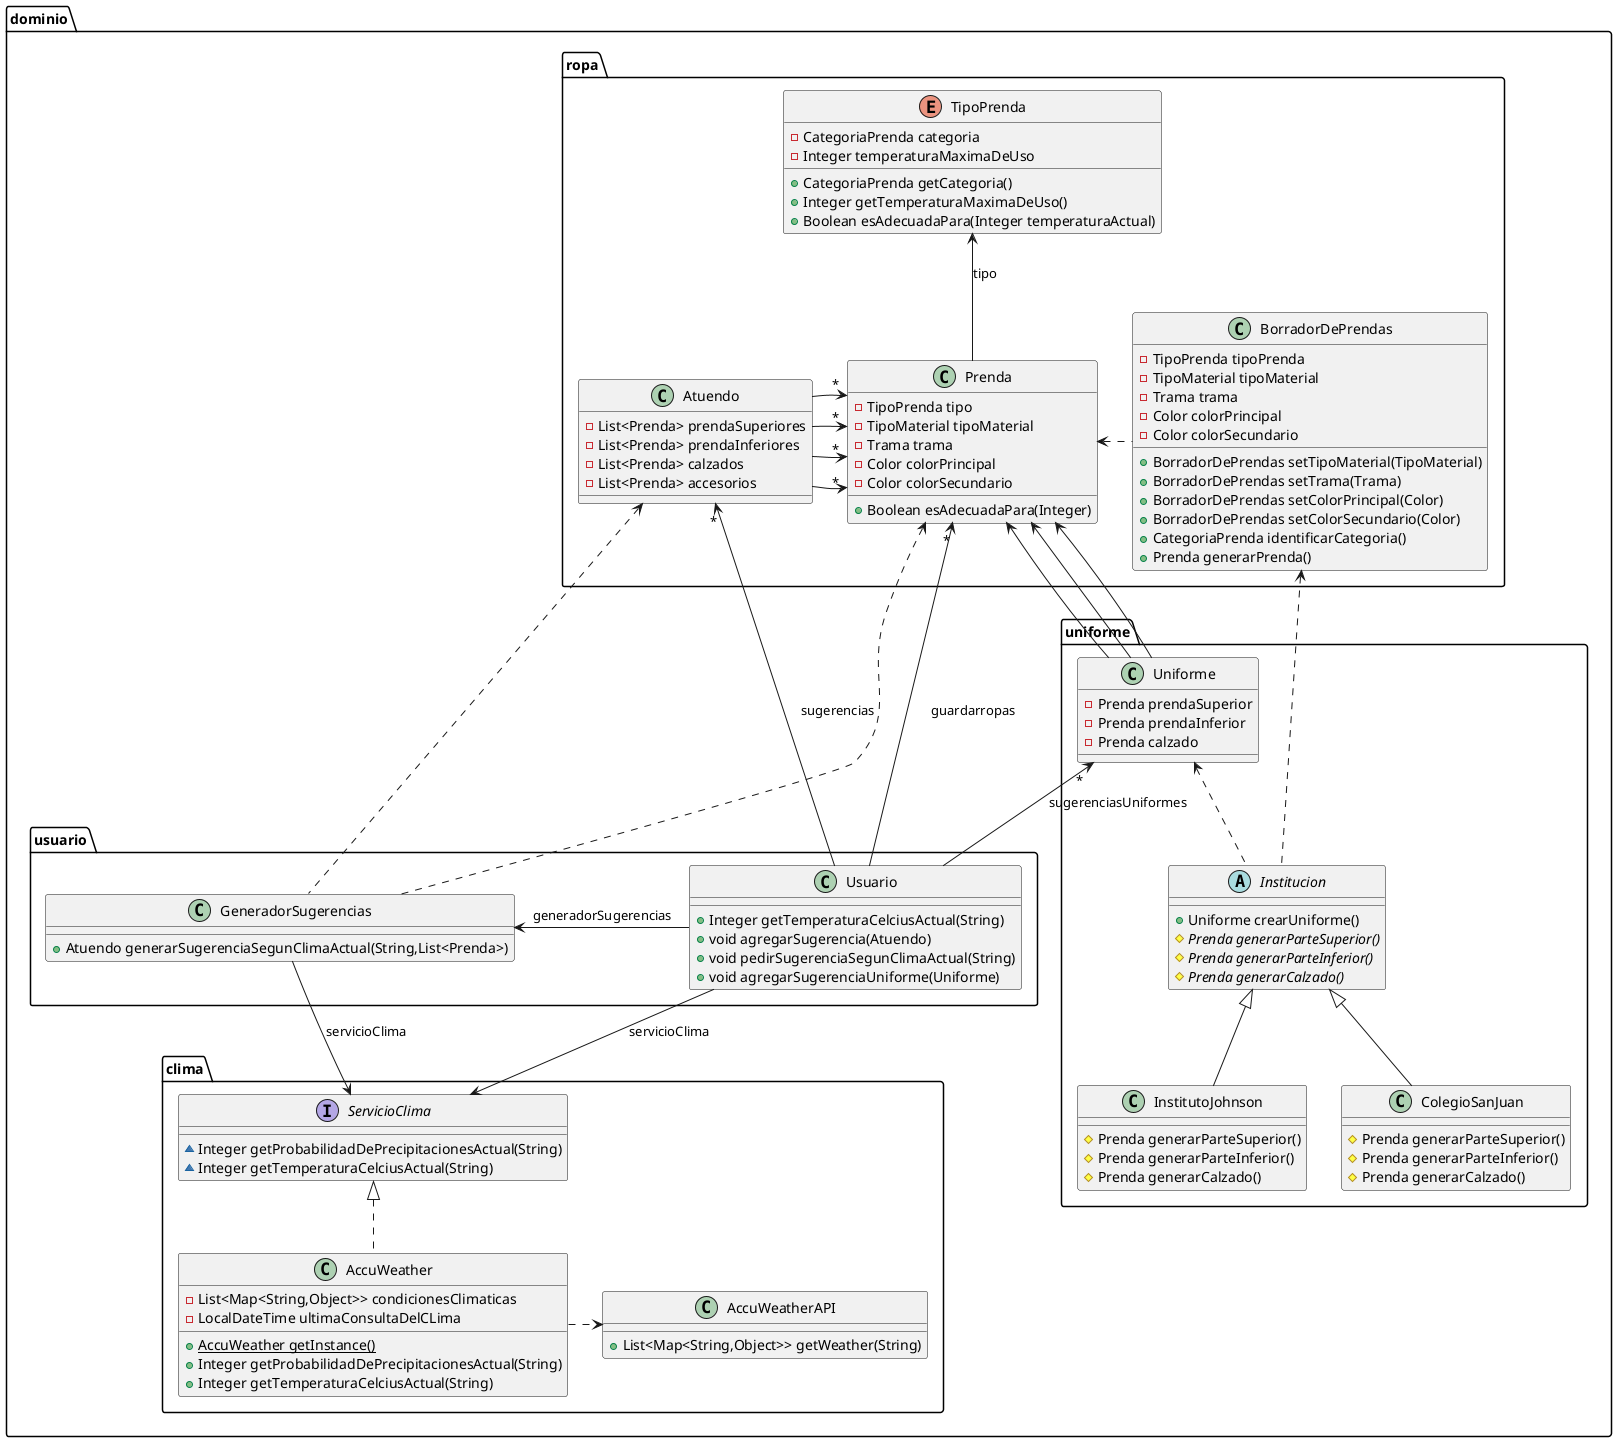 @startuml
abstract class dominio.uniforme.Institucion {
+ Uniforme crearUniforme()
# {abstract}Prenda generarParteSuperior()
# {abstract}Prenda generarParteInferior()
# {abstract}Prenda generarCalzado()
}
class dominio.clima.AccuWeatherAPI {
+ List<Map<String,Object>> getWeather(String)
}
class dominio.uniforme.InstitutoJohnson {
# Prenda generarParteSuperior()
# Prenda generarParteInferior()
# Prenda generarCalzado()
}
class dominio.usuario.Usuario {
+ Integer getTemperaturaCelciusActual(String)
+ void agregarSugerencia(Atuendo)
+ void pedirSugerenciaSegunClimaActual(String)
+ void agregarSugerenciaUniforme(Uniforme)
}
class dominio.ropa.BorradorDePrendas {
- TipoPrenda tipoPrenda
- TipoMaterial tipoMaterial
- Trama trama
- Color colorPrincipal
- Color colorSecundario
+ BorradorDePrendas setTipoMaterial(TipoMaterial)
+ BorradorDePrendas setTrama(Trama)
+ BorradorDePrendas setColorPrincipal(Color)
+ BorradorDePrendas setColorSecundario(Color)
+ CategoriaPrenda identificarCategoria()
+ Prenda generarPrenda()
}
class dominio.clima.AccuWeather {
- List<Map<String,Object>> condicionesClimaticas
- LocalDateTime ultimaConsultaDelCLima
+ {static} AccuWeather getInstance()
+ Integer getProbabilidadDePrecipitacionesActual(String)
+ Integer getTemperaturaCelciusActual(String)
}
class dominio.uniforme.ColegioSanJuan {
# Prenda generarParteSuperior()
# Prenda generarParteInferior()
# Prenda generarCalzado()
}
class dominio.usuario.GeneradorSugerencias {
+ Atuendo generarSugerenciaSegunClimaActual(String,List<Prenda>)
}
interface dominio.clima.ServicioClima {
~ Integer getProbabilidadDePrecipitacionesActual(String)
~ Integer getTemperaturaCelciusActual(String)
}
class dominio.uniforme.Uniforme {
- Prenda prendaSuperior
- Prenda prendaInferior
- Prenda calzado
}
class dominio.ropa.Prenda {
- TipoPrenda tipo
- TipoMaterial tipoMaterial
- Trama trama
- Color colorPrincipal
- Color colorSecundario
+ Boolean esAdecuadaPara(Integer)
}
class dominio.ropa.Atuendo {
- List<Prenda> prendaSuperiores
- List<Prenda> prendaInferiores
- List<Prenda> calzados
- List<Prenda> accesorios
}

enum dominio.ropa.TipoPrenda {
- CategoriaPrenda categoria
- Integer temperaturaMaximaDeUso
+ CategoriaPrenda getCategoria()
+ Integer getTemperaturaMaximaDeUso()
+ Boolean esAdecuadaPara(Integer temperaturaActual)
}

dominio.ropa.TipoPrenda <--down dominio.ropa.Prenda: tipo

dominio.uniforme.Institucion <|-- dominio.uniforme.InstitutoJohnson
dominio.uniforme.Institucion <|-- dominio.uniforme.ColegioSanJuan
dominio.ropa.Prenda <-- dominio.uniforme.Uniforme
dominio.ropa.Prenda <-- dominio.uniforme.Uniforme
dominio.ropa.Prenda <-- dominio.uniforme.Uniforme
dominio.ropa.Prenda "*" <--left dominio.ropa.Atuendo
dominio.ropa.Prenda "*" <-- dominio.ropa.Atuendo
dominio.ropa.Prenda "*" <-- dominio.ropa.Atuendo
dominio.ropa.Prenda "*" <-- dominio.ropa.Atuendo
dominio.uniforme.Uniforme "*" <-- dominio.usuario.Usuario: sugerenciasUniformes
dominio.uniforme.Uniforme <.. dominio.uniforme.Institucion
dominio.ropa.BorradorDePrendas <.. dominio.uniforme.Institucion
dominio.ropa.Prenda <..right dominio.ropa.BorradorDePrendas

dominio.ropa.Prenda "*" <-- dominio.usuario.Usuario: guardarropas
dominio.ropa.Atuendo "*" <-- dominio.usuario.Usuario: sugerencias
dominio.usuario.GeneradorSugerencias <--left dominio.usuario.Usuario: generadorSugerencias
dominio.clima.ServicioClima <--up dominio.usuario.Usuario: servicioClima
dominio.clima.ServicioClima <--up dominio.usuario.GeneradorSugerencias: servicioClima
dominio.ropa.Atuendo <.. dominio.usuario.GeneradorSugerencias
dominio.ropa.Prenda <.. dominio.usuario.GeneradorSugerencias

dominio.clima.AccuWeatherAPI <..left dominio.clima.AccuWeather
dominio.clima.ServicioClima <|.. dominio.clima.AccuWeather
@enduml